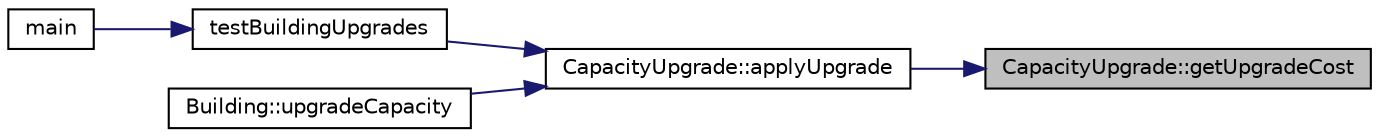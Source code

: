 digraph "CapacityUpgrade::getUpgradeCost"
{
 // LATEX_PDF_SIZE
  edge [fontname="Helvetica",fontsize="10",labelfontname="Helvetica",labelfontsize="10"];
  node [fontname="Helvetica",fontsize="10",shape=record];
  rankdir="RL";
  Node1 [label="CapacityUpgrade::getUpgradeCost",height=0.2,width=0.4,color="black", fillcolor="grey75", style="filled", fontcolor="black",tooltip="Calculates the cost of the next upgrade level."];
  Node1 -> Node2 [dir="back",color="midnightblue",fontsize="10",style="solid",fontname="Helvetica"];
  Node2 [label="CapacityUpgrade::applyUpgrade",height=0.2,width=0.4,color="black", fillcolor="white", style="filled",URL="$classCapacityUpgrade.html#aea35136286bdd34c4df4c17de7349a85",tooltip="Applies the capacity upgrade to the building."];
  Node2 -> Node3 [dir="back",color="midnightblue",fontsize="10",style="solid",fontname="Helvetica"];
  Node3 [label="testBuildingUpgrades",height=0.2,width=0.4,color="black", fillcolor="white", style="filled",URL="$main_8cpp.html#af1c85c60ddb2951dfd9ccc7c4a6ad30b",tooltip=" "];
  Node3 -> Node4 [dir="back",color="midnightblue",fontsize="10",style="solid",fontname="Helvetica"];
  Node4 [label="main",height=0.2,width=0.4,color="black", fillcolor="white", style="filled",URL="$main_8cpp.html#ae66f6b31b5ad750f1fe042a706a4e3d4",tooltip="Main program entry point."];
  Node2 -> Node5 [dir="back",color="midnightblue",fontsize="10",style="solid",fontname="Helvetica"];
  Node5 [label="Building::upgradeCapacity",height=0.2,width=0.4,color="black", fillcolor="white", style="filled",URL="$classBuilding.html#a5079d009c21ed52091fe792c3691425d",tooltip=" "];
}
